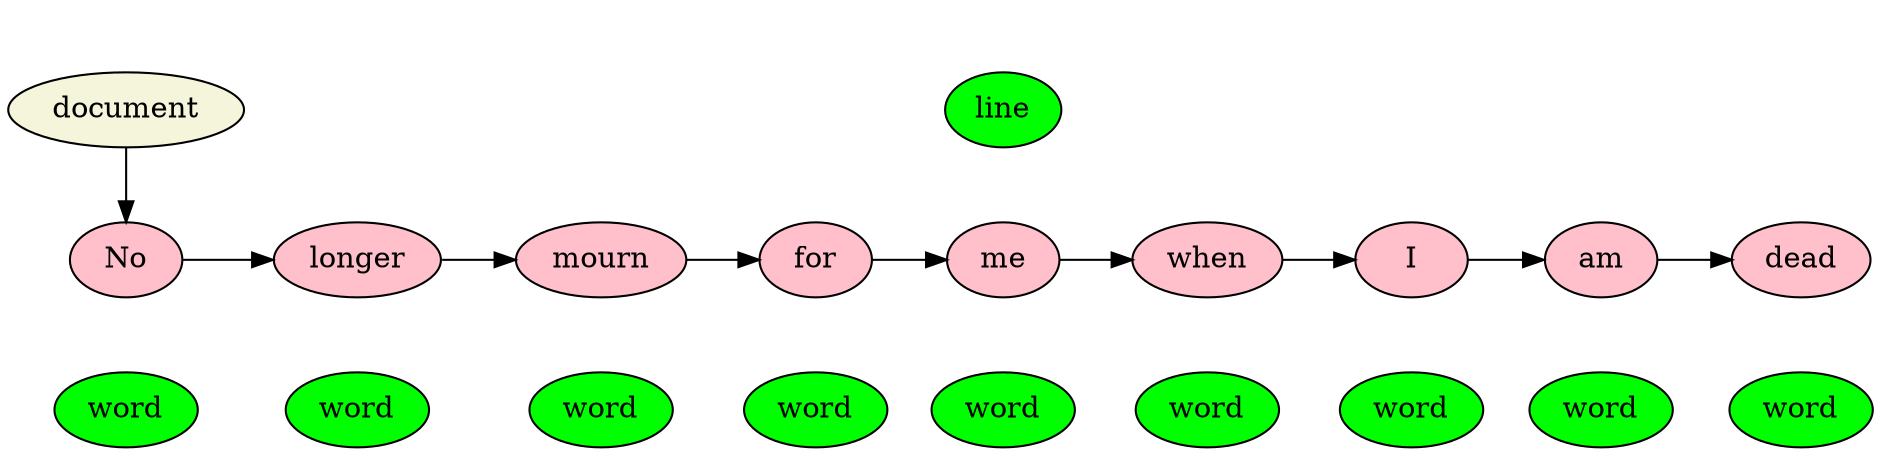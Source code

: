 digraph G {
	{ node [rank=same]; document[style=filled, fillcolor=beige]; fake1[style=invis]; fake2[style=invis]; fake3[style=invis]; line[style=filled, fillcolor=green];  fake4[style=invis]; fake5[style=invis]; fake6[style=invis]; fake7[style=invis];}
	{ node [rank=same, style=filled, fillcolor=pink]; No; longer; mourn; for; me; when; I; am; dead; }
	{ node [rank=same, style=filled, fillcolor="#00ff00"]; word1[label=word]; word2[label=word]; word3[label=word]; word4[label=word]; word5[label=word]; word6[label=word]; word7[label=word]; word8[label=word]; word9[label=word]; }
	{ edge [constraint=false, minlen=2]; No -> longer -> mourn -> for -> me -> when -> I -> am -> dead }
	{ edge [constraint=false, style=invis, minlen=2]; document -> line }
	{ edge [constraint=false, style=invis]; fake1 -> fake2 -> fake3 -> line -> fake4 -> fake5 -> fake6 -> fake7; }
	document -> No
	fake1 -> longer[style=invis]
	fake2 -> mourn[style=invis]
	fake3 -> for[style=invis]
	line -> me[style=invis]
	fake4 -> when[style=invis]
	fake5 -> I[style=invis]
	fake6 -> am[style=invis]
	fake7 -> dead[style=invis]
	No -> word1[style=invis]
	longer -> word2[style=invis]
	mourn -> word3[style=invis]
	for -> word4[style=invis]
	me -> word5[style=invis]
	when -> word6[style=invis]
	I -> word7[style=invis]
	am -> word8[style=invis]
	dead -> word9[style=invis]
}
